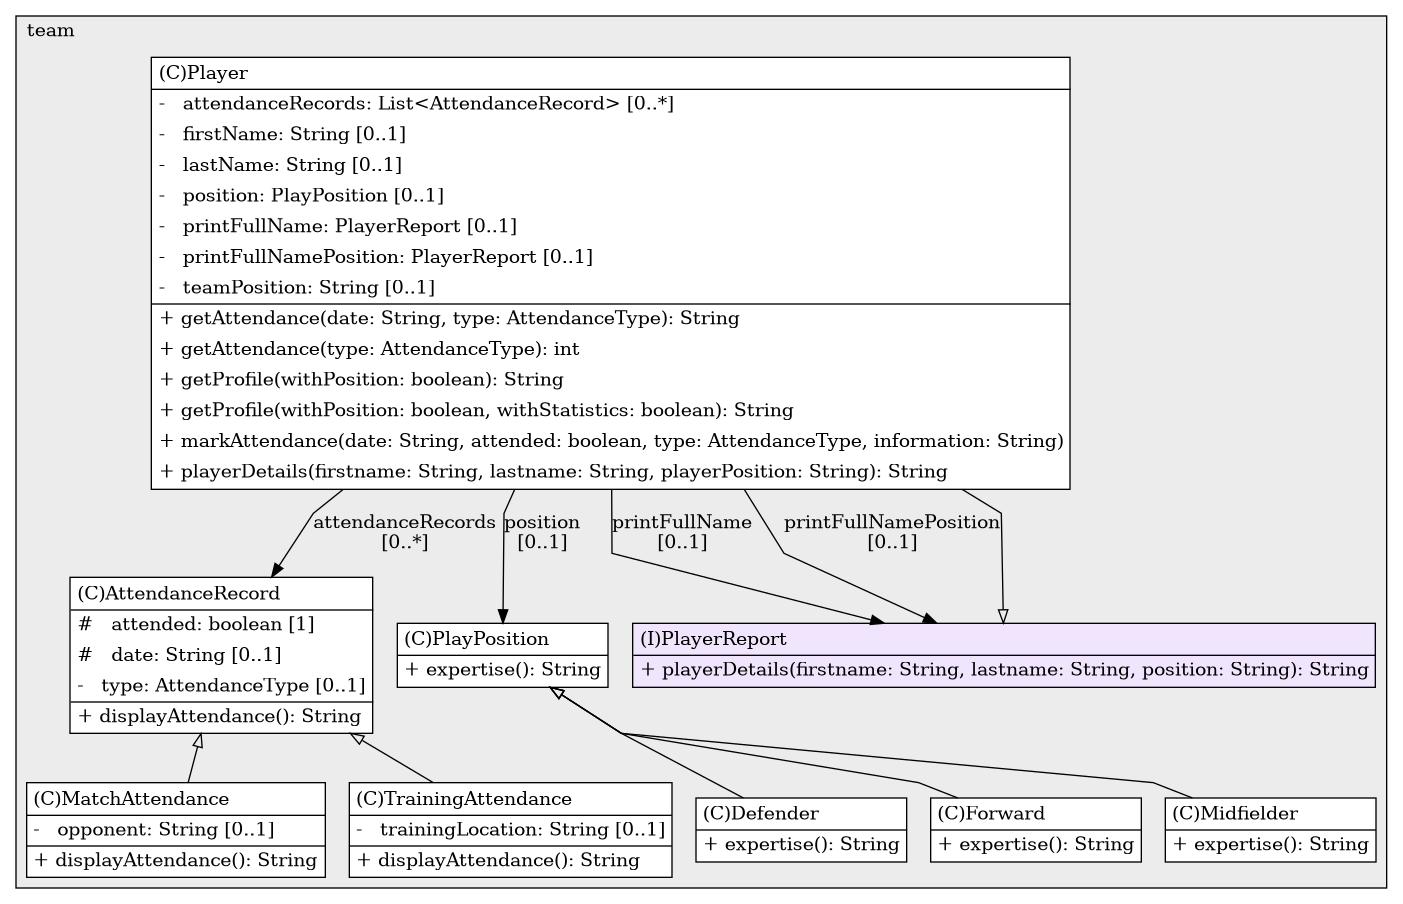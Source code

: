 @startuml

/' diagram meta data start
config=StructureConfiguration;
{
  "projectClassification": {
    "searchMode": "OpenProject", // OpenProject, AllProjects
    "includedProjects": "",
    "pathEndKeywords": "*.impl",
    "isClientPath": "",
    "isClientName": "",
    "isTestPath": "",
    "isTestName": "",
    "isMappingPath": "",
    "isMappingName": "",
    "isDataAccessPath": "",
    "isDataAccessName": "",
    "isDataStructurePath": "",
    "isDataStructureName": "",
    "isInterfaceStructuresPath": "",
    "isInterfaceStructuresName": "",
    "isEntryPointPath": "",
    "isEntryPointName": "",
    "treatFinalFieldsAsMandatory": false
  },
  "graphRestriction": {
    "classPackageExcludeFilter": "",
    "classPackageIncludeFilter": "",
    "classNameExcludeFilter": "",
    "classNameIncludeFilter": "",
    "methodNameExcludeFilter": "",
    "methodNameIncludeFilter": "",
    "removeByInheritance": "", // inheritance/annotation based filtering is done in a second step
    "removeByAnnotation": "",
    "removeByClassPackage": "", // cleanup the graph after inheritance/annotation based filtering is done
    "removeByClassName": "",
    "cutMappings": false,
    "cutEnum": true,
    "cutTests": true,
    "cutClient": true,
    "cutDataAccess": false,
    "cutInterfaceStructures": false,
    "cutDataStructures": false,
    "cutGetterAndSetter": true,
    "cutConstructors": true
  },
  "graphTraversal": {
    "forwardDepth": 6,
    "backwardDepth": 6,
    "classPackageExcludeFilter": "",
    "classPackageIncludeFilter": "",
    "classNameExcludeFilter": "",
    "classNameIncludeFilter": "",
    "methodNameExcludeFilter": "",
    "methodNameIncludeFilter": "",
    "hideMappings": false,
    "hideDataStructures": false,
    "hidePrivateMethods": true,
    "hideInterfaceCalls": true, // indirection: implementation -> interface (is hidden) -> implementation
    "onlyShowApplicationEntryPoints": false, // root node is included
    "useMethodCallsForStructureDiagram": "ForwardOnly" // ForwardOnly, BothDirections, No
  },
  "details": {
    "aggregation": "GroupByClass", // ByClass, GroupByClass, None
    "showClassGenericTypes": true,
    "showMethods": true,
    "showMethodParameterNames": true,
    "showMethodParameterTypes": true,
    "showMethodReturnType": true,
    "showPackageLevels": 2,
    "showDetailedClassStructure": true
  },
  "rootClass": "team.PlayerReport",
  "extensionCallbackMethod": "" // qualified.class.name#methodName - signature: public static String method(String)
}
diagram meta data end '/



digraph g {
    rankdir="TB"
    splines=polyline
    

'nodes 
subgraph cluster_3555933 { 
   	label=team
	labeljust=l
	fillcolor="#ececec"
	style=filled
   
   AttendanceRecord3555933[
	label=<<TABLE BORDER="1" CELLBORDER="0" CELLPADDING="4" CELLSPACING="0">
<TR><TD ALIGN="LEFT" >(C)AttendanceRecord</TD></TR>
<HR/>
<TR><TD ALIGN="LEFT" >#   attended: boolean [1]</TD></TR>
<TR><TD ALIGN="LEFT" >#   date: String [0..1]</TD></TR>
<TR><TD ALIGN="LEFT" >-   type: AttendanceType [0..1]</TD></TR>
<HR/>
<TR><TD ALIGN="LEFT" >+ displayAttendance(): String</TD></TR>
</TABLE>>
	style=filled
	margin=0
	shape=plaintext
	fillcolor="#FFFFFF"
];

Defender3555933[
	label=<<TABLE BORDER="1" CELLBORDER="0" CELLPADDING="4" CELLSPACING="0">
<TR><TD ALIGN="LEFT" >(C)Defender</TD></TR>
<HR/>
<TR><TD ALIGN="LEFT" >+ expertise(): String</TD></TR>
</TABLE>>
	style=filled
	margin=0
	shape=plaintext
	fillcolor="#FFFFFF"
];

Forward3555933[
	label=<<TABLE BORDER="1" CELLBORDER="0" CELLPADDING="4" CELLSPACING="0">
<TR><TD ALIGN="LEFT" >(C)Forward</TD></TR>
<HR/>
<TR><TD ALIGN="LEFT" >+ expertise(): String</TD></TR>
</TABLE>>
	style=filled
	margin=0
	shape=plaintext
	fillcolor="#FFFFFF"
];

MatchAttendance3555933[
	label=<<TABLE BORDER="1" CELLBORDER="0" CELLPADDING="4" CELLSPACING="0">
<TR><TD ALIGN="LEFT" >(C)MatchAttendance</TD></TR>
<HR/>
<TR><TD ALIGN="LEFT" >-   opponent: String [0..1]</TD></TR>
<HR/>
<TR><TD ALIGN="LEFT" >+ displayAttendance(): String</TD></TR>
</TABLE>>
	style=filled
	margin=0
	shape=plaintext
	fillcolor="#FFFFFF"
];

Midfielder3555933[
	label=<<TABLE BORDER="1" CELLBORDER="0" CELLPADDING="4" CELLSPACING="0">
<TR><TD ALIGN="LEFT" >(C)Midfielder</TD></TR>
<HR/>
<TR><TD ALIGN="LEFT" >+ expertise(): String</TD></TR>
</TABLE>>
	style=filled
	margin=0
	shape=plaintext
	fillcolor="#FFFFFF"
];

PlayPosition3555933[
	label=<<TABLE BORDER="1" CELLBORDER="0" CELLPADDING="4" CELLSPACING="0">
<TR><TD ALIGN="LEFT" >(C)PlayPosition</TD></TR>
<HR/>
<TR><TD ALIGN="LEFT" >+ expertise(): String</TD></TR>
</TABLE>>
	style=filled
	margin=0
	shape=plaintext
	fillcolor="#FFFFFF"
];

Player3555933[
	label=<<TABLE BORDER="1" CELLBORDER="0" CELLPADDING="4" CELLSPACING="0">
<TR><TD ALIGN="LEFT" >(C)Player</TD></TR>
<HR/>
<TR><TD ALIGN="LEFT" >-   attendanceRecords: List&lt;AttendanceRecord&gt; [0..*]</TD></TR>
<TR><TD ALIGN="LEFT" >-   firstName: String [0..1]</TD></TR>
<TR><TD ALIGN="LEFT" >-   lastName: String [0..1]</TD></TR>
<TR><TD ALIGN="LEFT" >-   position: PlayPosition [0..1]</TD></TR>
<TR><TD ALIGN="LEFT" >-   printFullName: PlayerReport [0..1]</TD></TR>
<TR><TD ALIGN="LEFT" >-   printFullNamePosition: PlayerReport [0..1]</TD></TR>
<TR><TD ALIGN="LEFT" >-   teamPosition: String [0..1]</TD></TR>
<HR/>
<TR><TD ALIGN="LEFT" >+ getAttendance(date: String, type: AttendanceType): String</TD></TR>
<TR><TD ALIGN="LEFT" >+ getAttendance(type: AttendanceType): int</TD></TR>
<TR><TD ALIGN="LEFT" >+ getProfile(withPosition: boolean): String</TD></TR>
<TR><TD ALIGN="LEFT" >+ getProfile(withPosition: boolean, withStatistics: boolean): String</TD></TR>
<TR><TD ALIGN="LEFT" >+ markAttendance(date: String, attended: boolean, type: AttendanceType, information: String)</TD></TR>
<TR><TD ALIGN="LEFT" >+ playerDetails(firstname: String, lastname: String, playerPosition: String): String</TD></TR>
</TABLE>>
	style=filled
	margin=0
	shape=plaintext
	fillcolor="#FFFFFF"
];

PlayerReport3555933[
	label=<<TABLE BORDER="1" CELLBORDER="0" CELLPADDING="4" CELLSPACING="0">
<TR><TD ALIGN="LEFT" >(I)PlayerReport</TD></TR>
<HR/>
<TR><TD ALIGN="LEFT" >+ playerDetails(firstname: String, lastname: String, position: String): String</TD></TR>
</TABLE>>
	style=filled
	margin=0
	shape=plaintext
	fillcolor="#F1E5FD"
];

TrainingAttendance3555933[
	label=<<TABLE BORDER="1" CELLBORDER="0" CELLPADDING="4" CELLSPACING="0">
<TR><TD ALIGN="LEFT" >(C)TrainingAttendance</TD></TR>
<HR/>
<TR><TD ALIGN="LEFT" >-   trainingLocation: String [0..1]</TD></TR>
<HR/>
<TR><TD ALIGN="LEFT" >+ displayAttendance(): String</TD></TR>
</TABLE>>
	style=filled
	margin=0
	shape=plaintext
	fillcolor="#FFFFFF"
];
} 

'edges    
AttendanceRecord3555933 -> MatchAttendance3555933[arrowhead=none, arrowtail=empty, dir=both];
AttendanceRecord3555933 -> TrainingAttendance3555933[arrowhead=none, arrowtail=empty, dir=both];
PlayPosition3555933 -> Defender3555933[arrowhead=none, arrowtail=empty, dir=both];
PlayPosition3555933 -> Forward3555933[arrowhead=none, arrowtail=empty, dir=both];
PlayPosition3555933 -> Midfielder3555933[arrowhead=none, arrowtail=empty, dir=both];
Player3555933 -> AttendanceRecord3555933[label="attendanceRecords
[0..*]"];
Player3555933 -> PlayPosition3555933[label="position
[0..1]"];
Player3555933 -> PlayerReport3555933[label="printFullName
[0..1]"];
Player3555933 -> PlayerReport3555933[label="printFullNamePosition
[0..1]"];
PlayerReport3555933 -> Player3555933[arrowhead=none, arrowtail=empty, dir=both];
    
}
@enduml